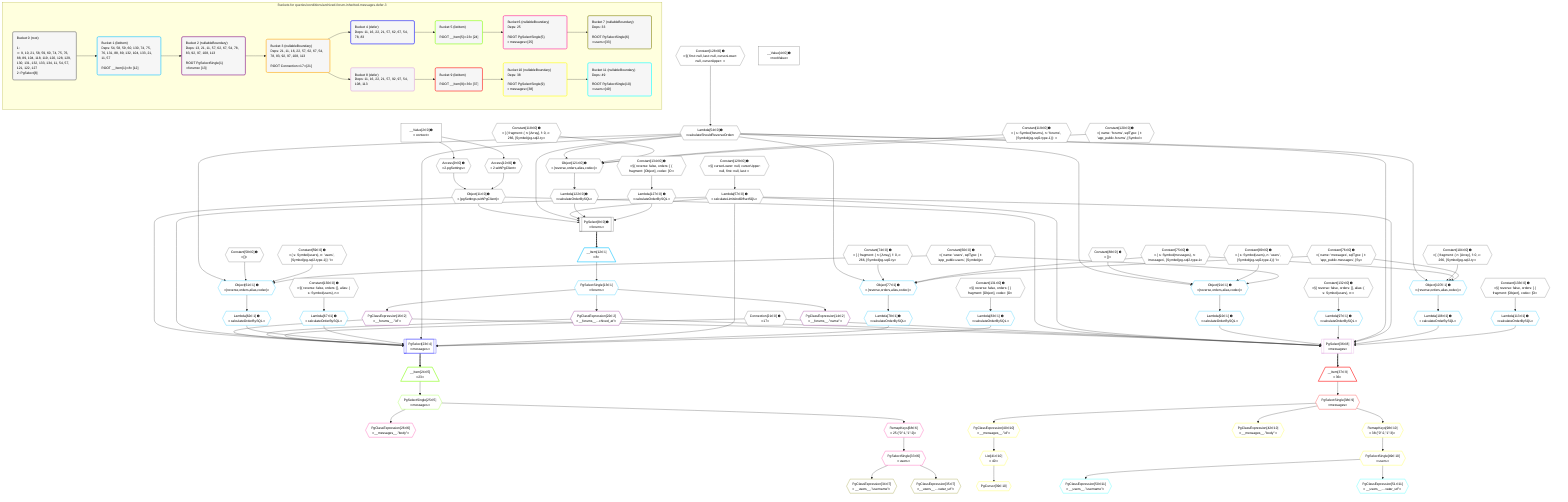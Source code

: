 %%{init: {'themeVariables': { 'fontSize': '12px'}}}%%
graph TD
    classDef path fill:#eee,stroke:#000,color:#000
    classDef plan fill:#fff,stroke-width:1px,color:#000
    classDef itemplan fill:#fff,stroke-width:2px,color:#000
    classDef unbatchedplan fill:#dff,stroke-width:1px,color:#000
    classDef sideeffectplan fill:#fcc,stroke-width:2px,color:#000
    classDef bucket fill:#f6f6f6,color:#000,stroke-width:2px,text-align:left


    %% plan dependencies
    PgSelect8[["PgSelect[8∈0] ➊<br />ᐸforumsᐳ"]]:::plan
    Object11{{"Object[11∈0] ➊<br />ᐸ{pgSettings,withPgClient}ᐳ"}}:::plan
    Lambda54{{"Lambda[54∈0] ➊<br />ᐸcalculateShouldReverseOrderᐳ"}}:::plan
    Lambda57{{"Lambda[57∈0] ➊<br />ᐸcalculateLimitAndOffsetSQLᐳ"}}:::plan
    Lambda122{{"Lambda[122∈0] ➊<br />ᐸcalculateOrderBySQLᐳ"}}:::plan
    Lambda127{{"Lambda[127∈0] ➊<br />ᐸcalculateOrderBySQLᐳ"}}:::plan
    Object11 & Lambda54 & Lambda57 & Lambda122 & Lambda127 --> PgSelect8
    Object121{{"Object[121∈0] ➊<br />ᐸ{reverse,orders,alias,codec}ᐳ"}}:::plan
    Constant118{{"Constant[118∈0] ➊<br />ᐸ[ { fragment: { n: [Array], f: 0, c: 266, [Symbol(pg-sql2-tyᐳ"}}:::plan
    Constant119{{"Constant[119∈0] ➊<br />ᐸ{ s: Symbol(forums), n: 'forums', [Symbol(pg-sql2-type-1)]: ᐳ"}}:::plan
    Constant120{{"Constant[120∈0] ➊<br />ᐸ{ name: 'forums', sqlType: { t: 'app_public.forums', [Symbolᐳ"}}:::plan
    Lambda54 & Constant118 & Constant119 & Constant120 --> Object121
    Access9{{"Access[9∈0] ➊<br />ᐸ2.pgSettingsᐳ"}}:::plan
    Access10{{"Access[10∈0] ➊<br />ᐸ2.withPgClientᐳ"}}:::plan
    Access9 & Access10 --> Object11
    __Value2["__Value[2∈0] ➊<br />ᐸcontextᐳ"]:::plan
    __Value2 --> Access9
    __Value2 --> Access10
    Constant128{{"Constant[128∈0] ➊<br />ᐸ§{ first: null, last: null, cursorLower: null, cursorUpper: ᐳ"}}:::plan
    Constant128 --> Lambda54
    Constant129{{"Constant[129∈0] ➊<br />ᐸ§{ cursorLower: null, cursorUpper: null, first: null, last: ᐳ"}}:::plan
    Constant129 --> Lambda57
    Object121 --> Lambda122
    Constant134{{"Constant[134∈0] ➊<br />ᐸ§{ reverse: false, orders: [ { fragment: [Object], codec: [Oᐳ"}}:::plan
    Constant134 --> Lambda127
    __Value4["__Value[4∈0] ➊<br />ᐸrootValueᐳ"]:::plan
    Connection21{{"Connection[21∈0] ➊<br />ᐸ17ᐳ"}}:::plan
    Constant58{{"Constant[58∈0] ➊<br />ᐸ[]ᐳ"}}:::plan
    Constant59{{"Constant[59∈0] ➊<br />ᐸ{ s: Symbol(users), n: 'users', [Symbol(pg-sql2-type-1)]: 'Iᐳ"}}:::plan
    Constant60{{"Constant[60∈0] ➊<br />ᐸ{ name: 'users', sqlType: { t: 'app_public.users', [Symbol(pᐳ"}}:::plan
    Constant74{{"Constant[74∈0] ➊<br />ᐸ[ { fragment: { n: [Array], f: 0, c: 266, [Symbol(pg-sql2-tyᐳ"}}:::plan
    Constant75{{"Constant[75∈0] ➊<br />ᐸ{ s: Symbol(messages), n: 'messages', [Symbol(pg-sql2-type-1ᐳ"}}:::plan
    Constant76{{"Constant[76∈0] ➊<br />ᐸ{ name: 'messages', sqlType: { t: 'app_public.messages', [Syᐳ"}}:::plan
    Constant88{{"Constant[88∈0] ➊<br />ᐸ[]ᐳ"}}:::plan
    Constant89{{"Constant[89∈0] ➊<br />ᐸ{ s: Symbol(users), n: 'users', [Symbol(pg-sql2-type-1)]: 'Iᐳ"}}:::plan
    Constant104{{"Constant[104∈0] ➊<br />ᐸ[ { fragment: { n: [Array], f: 0, c: 266, [Symbol(pg-sql2-tyᐳ"}}:::plan
    Constant130{{"Constant[130∈0] ➊<br />ᐸ§{ reverse: false, orders: [], alias: { s: Symbol(users), n:ᐳ"}}:::plan
    Constant131{{"Constant[131∈0] ➊<br />ᐸ§{ reverse: false, orders: [ { fragment: [Object], codec: [Oᐳ"}}:::plan
    Constant132{{"Constant[132∈0] ➊<br />ᐸ§{ reverse: false, orders: [], alias: { s: Symbol(users), n:ᐳ"}}:::plan
    Constant133{{"Constant[133∈0] ➊<br />ᐸ§{ reverse: false, orders: [ { fragment: [Object], codec: [Oᐳ"}}:::plan
    Object61{{"Object[61∈1] ➊<br />ᐸ{reverse,orders,alias,codec}ᐳ"}}:::plan
    Lambda54 & Constant58 & Constant59 & Constant60 --> Object61
    Object77{{"Object[77∈1] ➊<br />ᐸ{reverse,orders,alias,codec}ᐳ"}}:::plan
    Lambda54 & Constant74 & Constant75 & Constant76 --> Object77
    Object91{{"Object[91∈1] ➊<br />ᐸ{reverse,orders,alias,codec}ᐳ"}}:::plan
    Lambda54 & Constant88 & Constant89 & Constant60 --> Object91
    Object107{{"Object[107∈1] ➊<br />ᐸ{reverse,orders,alias,codec}ᐳ"}}:::plan
    Lambda54 & Constant104 & Constant75 & Constant76 --> Object107
    __Item12[/"__Item[12∈1]<br />ᐸ8ᐳ"\]:::itemplan
    PgSelect8 ==> __Item12
    PgSelectSingle13{{"PgSelectSingle[13∈1]<br />ᐸforumsᐳ"}}:::plan
    __Item12 --> PgSelectSingle13
    Lambda62{{"Lambda[62∈1] ➊<br />ᐸcalculateOrderBySQLᐳ"}}:::plan
    Object61 --> Lambda62
    Lambda67{{"Lambda[67∈1] ➊<br />ᐸcalculateOrderBySQLᐳ"}}:::plan
    Constant130 --> Lambda67
    Lambda78{{"Lambda[78∈1] ➊<br />ᐸcalculateOrderBySQLᐳ"}}:::plan
    Object77 --> Lambda78
    Lambda83{{"Lambda[83∈1] ➊<br />ᐸcalculateOrderBySQLᐳ"}}:::plan
    Constant131 --> Lambda83
    Lambda92{{"Lambda[92∈1] ➊<br />ᐸcalculateOrderBySQLᐳ"}}:::plan
    Object91 --> Lambda92
    Lambda97{{"Lambda[97∈1] ➊<br />ᐸcalculateOrderBySQLᐳ"}}:::plan
    Constant132 --> Lambda97
    Lambda108{{"Lambda[108∈1] ➊<br />ᐸcalculateOrderBySQLᐳ"}}:::plan
    Object107 --> Lambda108
    Lambda113{{"Lambda[113∈1] ➊<br />ᐸcalculateOrderBySQLᐳ"}}:::plan
    Constant133 --> Lambda113
    PgClassExpression14{{"PgClassExpression[14∈2]<br />ᐸ__forums__.”name”ᐳ"}}:::plan
    PgSelectSingle13 --> PgClassExpression14
    PgClassExpression16{{"PgClassExpression[16∈2]<br />ᐸ__forums__.”id”ᐳ"}}:::plan
    PgSelectSingle13 --> PgClassExpression16
    PgClassExpression22{{"PgClassExpression[22∈2]<br />ᐸ__forums__...chived_at”ᐳ"}}:::plan
    PgSelectSingle13 --> PgClassExpression22
    PgSelect23[["PgSelect[23∈4]<br />ᐸmessagesᐳ"]]:::plan
    Object11 & PgClassExpression16 & PgClassExpression22 & Connection21 & Lambda57 & Lambda62 & Lambda67 & Lambda54 & Lambda57 & Lambda78 & Lambda83 --> PgSelect23
    __Item24[/"__Item[24∈5]<br />ᐸ23ᐳ"\]:::itemplan
    PgSelect23 ==> __Item24
    PgSelectSingle25{{"PgSelectSingle[25∈5]<br />ᐸmessagesᐳ"}}:::plan
    __Item24 --> PgSelectSingle25
    PgClassExpression26{{"PgClassExpression[26∈6]<br />ᐸ__messages__.”body”ᐳ"}}:::plan
    PgSelectSingle25 --> PgClassExpression26
    PgSelectSingle33{{"PgSelectSingle[33∈6]<br />ᐸusersᐳ"}}:::plan
    RemapKeys68{{"RemapKeys[68∈6]<br />ᐸ25:{”0”:1,”1”:2}ᐳ"}}:::plan
    RemapKeys68 --> PgSelectSingle33
    PgSelectSingle25 --> RemapKeys68
    PgClassExpression34{{"PgClassExpression[34∈7]<br />ᐸ__users__.”username”ᐳ"}}:::plan
    PgSelectSingle33 --> PgClassExpression34
    PgClassExpression35{{"PgClassExpression[35∈7]<br />ᐸ__users__....vatar_url”ᐳ"}}:::plan
    PgSelectSingle33 --> PgClassExpression35
    PgSelect36[["PgSelect[36∈8]<br />ᐸmessagesᐳ"]]:::plan
    Object11 & PgClassExpression16 & PgClassExpression22 & Connection21 & Lambda57 & Lambda92 & Lambda97 & Lambda54 & Lambda57 & Lambda108 & Lambda113 --> PgSelect36
    __Item37[/"__Item[37∈9]<br />ᐸ36ᐳ"\]:::itemplan
    PgSelect36 ==> __Item37
    PgSelectSingle38{{"PgSelectSingle[38∈9]<br />ᐸmessagesᐳ"}}:::plan
    __Item37 --> PgSelectSingle38
    PgCursor39{{"PgCursor[39∈10]"}}:::plan
    List41{{"List[41∈10]<br />ᐸ40ᐳ"}}:::plan
    List41 --> PgCursor39
    PgClassExpression40{{"PgClassExpression[40∈10]<br />ᐸ__messages__.”id”ᐳ"}}:::plan
    PgSelectSingle38 --> PgClassExpression40
    PgClassExpression40 --> List41
    PgClassExpression42{{"PgClassExpression[42∈10]<br />ᐸ__messages__.”body”ᐳ"}}:::plan
    PgSelectSingle38 --> PgClassExpression42
    PgSelectSingle49{{"PgSelectSingle[49∈10]<br />ᐸusersᐳ"}}:::plan
    RemapKeys98{{"RemapKeys[98∈10]<br />ᐸ38:{”0”:2,”1”:3}ᐳ"}}:::plan
    RemapKeys98 --> PgSelectSingle49
    PgSelectSingle38 --> RemapKeys98
    PgClassExpression50{{"PgClassExpression[50∈11]<br />ᐸ__users__.”username”ᐳ"}}:::plan
    PgSelectSingle49 --> PgClassExpression50
    PgClassExpression51{{"PgClassExpression[51∈11]<br />ᐸ__users__....vatar_url”ᐳ"}}:::plan
    PgSelectSingle49 --> PgClassExpression51

    %% define steps

    subgraph "Buckets for queries/conditions/archived-forum-inherited-messages.defer-3"
    Bucket0("Bucket 0 (root)<br /><br />1: <br />ᐳ: 9, 10, 21, 58, 59, 60, 74, 75, 76, 88, 89, 104, 118, 119, 120, 128, 129, 130, 131, 132, 133, 134, 11, 54, 57, 121, 122, 127<br />2: PgSelect[8]"):::bucket
    classDef bucket0 stroke:#696969
    class Bucket0,__Value2,__Value4,PgSelect8,Access9,Access10,Object11,Connection21,Lambda54,Lambda57,Constant58,Constant59,Constant60,Constant74,Constant75,Constant76,Constant88,Constant89,Constant104,Constant118,Constant119,Constant120,Object121,Lambda122,Lambda127,Constant128,Constant129,Constant130,Constant131,Constant132,Constant133,Constant134 bucket0
    Bucket1("Bucket 1 (listItem)<br />Deps: 54, 58, 59, 60, 130, 74, 75, 76, 131, 88, 89, 132, 104, 133, 21, 11, 57<br /><br />ROOT __Item{1}ᐸ8ᐳ[12]"):::bucket
    classDef bucket1 stroke:#00bfff
    class Bucket1,__Item12,PgSelectSingle13,Object61,Lambda62,Lambda67,Object77,Lambda78,Lambda83,Object91,Lambda92,Lambda97,Object107,Lambda108,Lambda113 bucket1
    Bucket2("Bucket 2 (nullableBoundary)<br />Deps: 13, 21, 11, 57, 62, 67, 54, 78, 83, 92, 97, 108, 113<br /><br />ROOT PgSelectSingle{1}ᐸforumsᐳ[13]"):::bucket
    classDef bucket2 stroke:#7f007f
    class Bucket2,PgClassExpression14,PgClassExpression16,PgClassExpression22 bucket2
    Bucket3("Bucket 3 (nullableBoundary)<br />Deps: 21, 11, 16, 22, 57, 62, 67, 54, 78, 83, 92, 97, 108, 113<br /><br />ROOT Connectionᐸ17ᐳ[21]"):::bucket
    classDef bucket3 stroke:#ffa500
    class Bucket3 bucket3
    Bucket4("Bucket 4 (defer)<br />Deps: 11, 16, 22, 21, 57, 62, 67, 54, 78, 83"):::bucket
    classDef bucket4 stroke:#0000ff
    class Bucket4,PgSelect23 bucket4
    Bucket5("Bucket 5 (listItem)<br /><br />ROOT __Item{5}ᐸ23ᐳ[24]"):::bucket
    classDef bucket5 stroke:#7fff00
    class Bucket5,__Item24,PgSelectSingle25 bucket5
    Bucket6("Bucket 6 (nullableBoundary)<br />Deps: 25<br /><br />ROOT PgSelectSingle{5}ᐸmessagesᐳ[25]"):::bucket
    classDef bucket6 stroke:#ff1493
    class Bucket6,PgClassExpression26,PgSelectSingle33,RemapKeys68 bucket6
    Bucket7("Bucket 7 (nullableBoundary)<br />Deps: 33<br /><br />ROOT PgSelectSingle{6}ᐸusersᐳ[33]"):::bucket
    classDef bucket7 stroke:#808000
    class Bucket7,PgClassExpression34,PgClassExpression35 bucket7
    Bucket8("Bucket 8 (defer)<br />Deps: 11, 16, 22, 21, 57, 92, 97, 54, 108, 113"):::bucket
    classDef bucket8 stroke:#dda0dd
    class Bucket8,PgSelect36 bucket8
    Bucket9("Bucket 9 (listItem)<br /><br />ROOT __Item{9}ᐸ36ᐳ[37]"):::bucket
    classDef bucket9 stroke:#ff0000
    class Bucket9,__Item37,PgSelectSingle38 bucket9
    Bucket10("Bucket 10 (nullableBoundary)<br />Deps: 38<br /><br />ROOT PgSelectSingle{9}ᐸmessagesᐳ[38]"):::bucket
    classDef bucket10 stroke:#ffff00
    class Bucket10,PgCursor39,PgClassExpression40,List41,PgClassExpression42,PgSelectSingle49,RemapKeys98 bucket10
    Bucket11("Bucket 11 (nullableBoundary)<br />Deps: 49<br /><br />ROOT PgSelectSingle{10}ᐸusersᐳ[49]"):::bucket
    classDef bucket11 stroke:#00ffff
    class Bucket11,PgClassExpression50,PgClassExpression51 bucket11
    Bucket0 --> Bucket1
    Bucket1 --> Bucket2
    Bucket2 --> Bucket3
    Bucket3 --> Bucket4 & Bucket8
    Bucket4 --> Bucket5
    Bucket5 --> Bucket6
    Bucket6 --> Bucket7
    Bucket8 --> Bucket9
    Bucket9 --> Bucket10
    Bucket10 --> Bucket11
    end